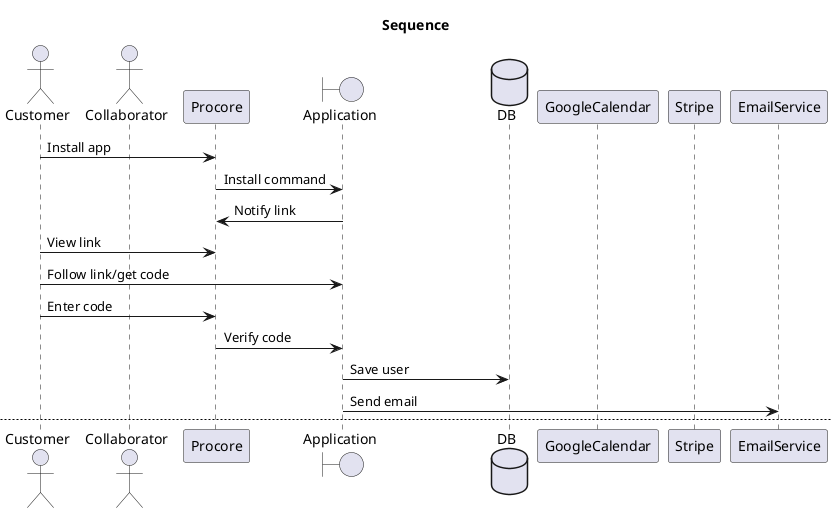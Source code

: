 @startuml
title Sequence

actor Customer
actor Collaborator
participant Procore
boundary Application
database DB
participant GoogleCalendar
participant Stripe
participant EmailService

Customer -> Procore : Install app
Procore -> Application : Install command
Application -> Procore : Notify link
Customer -> Procore : View link
Customer -> Application : Follow link/get code
Customer -> Procore : Enter code
Procore -> Application : Verify code
Application -> DB : Save user
Application -> EmailService : Send email

newpage

Customer -> Application : Sign up
Application -> Procore : Oauth
Customer -> Application : Payment info
Application -> Stripe : Authenticate credit card
Application -> DB : Register user
Application -> EmailService : Send confirmation

newpage

Customer -> Procore : Add/modify/delete event
Procore -> Application : Webhooks
Application -> GoogleCalendar : Add/modify/delete event
Customer -> GoogleCalendar : View event

newpage

Customer -> Application : Modify settings
Application -> DB : Update settings

newpage

Customer -> Application : Subscribe
Customer -> Application : Payment info
Application -> Stripe : Authenticate payment info
Stripe -> Application : API Credentials
Application -> DB : Update user
Application -> EmailService : Notify user

newpage

Application -> DB : Check subscription info
Application <- DB : Time to bill
Application -> Stripe : Bill customer
Application -> EmailService : Send notification

newpage

Customer -> Application : Add collaborator
Application -> EmailService : Send request
EmailService -> Collaborator : Send auth link
Collaborator -> Application : Click GCal Oauth link
Application -> GoogleCalendar : Oauth
GoogleCalendar -> Application : Notify auth
Application -> DB : Update user

@enduml